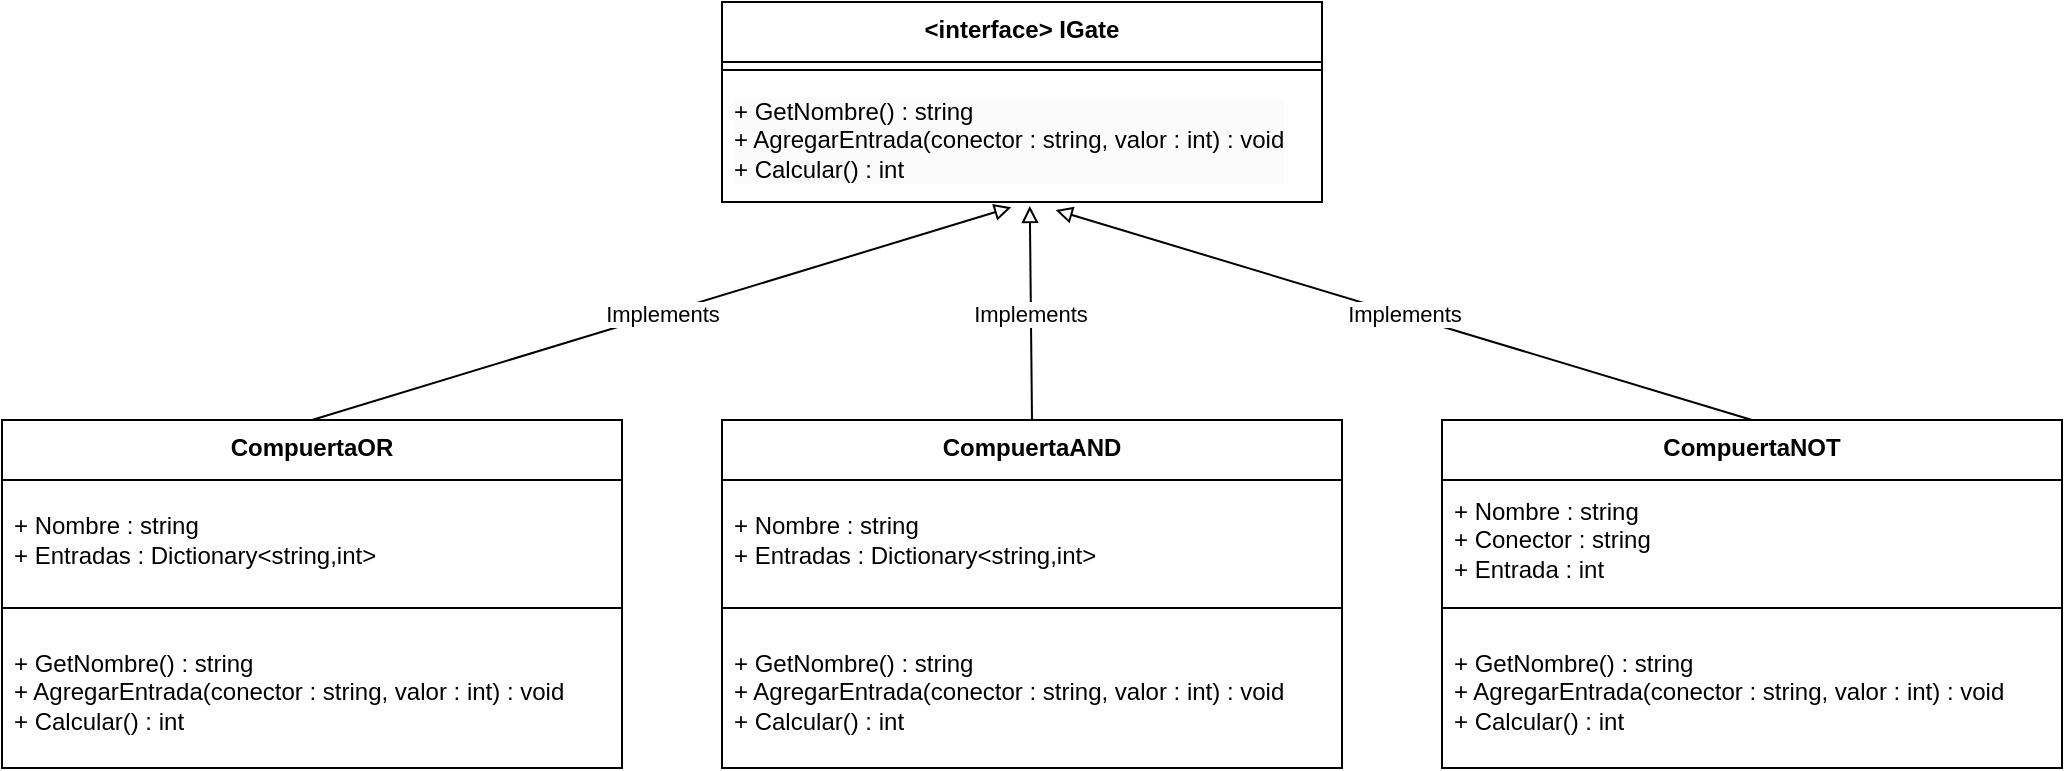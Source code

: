 <mxfile version="24.3.1" type="device">
  <diagram name="Página-1" id="1KLmb5ahpds3tnqcnu3g">
    <mxGraphModel dx="1702" dy="474" grid="1" gridSize="10" guides="1" tooltips="1" connect="1" arrows="1" fold="1" page="1" pageScale="1" pageWidth="827" pageHeight="1169" math="0" shadow="0">
      <root>
        <mxCell id="0" />
        <mxCell id="1" parent="0" />
        <mxCell id="KcXMN87xt5VrhMj0AnKz-10" value="&lt;b&gt;CompuertaOR&lt;/b&gt;" style="swimlane;fontStyle=0;align=center;verticalAlign=top;childLayout=stackLayout;horizontal=1;startSize=30;horizontalStack=0;resizeParent=1;resizeParentMax=0;resizeLast=0;collapsible=0;marginBottom=0;html=1;whiteSpace=wrap;" parent="1" vertex="1">
          <mxGeometry x="-50" y="219" width="310" height="174" as="geometry" />
        </mxCell>
        <mxCell id="KcXMN87xt5VrhMj0AnKz-12" value="+ Nombre : string&lt;div&gt;+ Entradas : Dictionary&amp;lt;string,int&amp;gt;&lt;/div&gt;" style="text;html=1;strokeColor=none;fillColor=none;align=left;verticalAlign=middle;spacingLeft=4;spacingRight=4;overflow=hidden;rotatable=0;points=[[0,0.5],[1,0.5]];portConstraint=eastwest;whiteSpace=wrap;" parent="KcXMN87xt5VrhMj0AnKz-10" vertex="1">
          <mxGeometry y="30" width="310" height="60" as="geometry" />
        </mxCell>
        <mxCell id="KcXMN87xt5VrhMj0AnKz-15" value="" style="line;strokeWidth=1;fillColor=none;align=left;verticalAlign=bottom;spacingTop=-1;spacingLeft=3;spacingRight=3;rotatable=0;labelPosition=right;points=[];portConstraint=eastwest;" parent="KcXMN87xt5VrhMj0AnKz-10" vertex="1">
          <mxGeometry y="90" width="310" height="8" as="geometry" />
        </mxCell>
        <mxCell id="KcXMN87xt5VrhMj0AnKz-17" value="&lt;div&gt;+ GetNombre() : string&lt;/div&gt;&lt;div&gt;+ AgregarEntrada(conector : string, valor : int) : void&lt;/div&gt;&lt;div&gt;+ Calcular() : int&lt;/div&gt;" style="text;html=1;strokeColor=none;fillColor=none;align=left;verticalAlign=middle;spacingLeft=4;spacingRight=4;overflow=hidden;rotatable=0;points=[[0,0.5],[1,0.5]];portConstraint=eastwest;whiteSpace=wrap;" parent="KcXMN87xt5VrhMj0AnKz-10" vertex="1">
          <mxGeometry y="98" width="310" height="76" as="geometry" />
        </mxCell>
        <mxCell id="hK59LdSfps5EMtFGtI8E-1" value="&lt;b&gt;&amp;lt;interface&amp;gt; IGate&lt;/b&gt;" style="swimlane;fontStyle=0;align=center;verticalAlign=top;childLayout=stackLayout;horizontal=1;startSize=30;horizontalStack=0;resizeParent=1;resizeParentMax=0;resizeLast=0;collapsible=0;marginBottom=0;html=1;whiteSpace=wrap;" vertex="1" parent="1">
          <mxGeometry x="310" y="10" width="300" height="100" as="geometry" />
        </mxCell>
        <mxCell id="hK59LdSfps5EMtFGtI8E-5" value="" style="line;strokeWidth=1;fillColor=none;align=left;verticalAlign=top;spacingTop=-1;spacingLeft=3;spacingRight=3;rotatable=0;labelPosition=right;points=[];portConstraint=eastwest;horizontal=1;" vertex="1" parent="hK59LdSfps5EMtFGtI8E-1">
          <mxGeometry y="30" width="300" height="8" as="geometry" />
        </mxCell>
        <mxCell id="hK59LdSfps5EMtFGtI8E-7" value="&lt;div style=&quot;forced-color-adjust: none; color: rgb(0, 0, 0); font-family: Helvetica; font-size: 12px; font-style: normal; font-variant-ligatures: normal; font-variant-caps: normal; font-weight: 400; letter-spacing: normal; orphans: 2; text-align: left; text-indent: 0px; text-transform: none; widows: 2; word-spacing: 0px; -webkit-text-stroke-width: 0px; white-space: normal; background-color: rgb(251, 251, 251); text-decoration-thickness: initial; text-decoration-style: initial; text-decoration-color: initial;&quot;&gt;+ GetNombre() : string&lt;/div&gt;&lt;div style=&quot;forced-color-adjust: none; color: rgb(0, 0, 0); font-family: Helvetica; font-size: 12px; font-style: normal; font-variant-ligatures: normal; font-variant-caps: normal; font-weight: 400; letter-spacing: normal; orphans: 2; text-align: left; text-indent: 0px; text-transform: none; widows: 2; word-spacing: 0px; -webkit-text-stroke-width: 0px; white-space: normal; background-color: rgb(251, 251, 251); text-decoration-thickness: initial; text-decoration-style: initial; text-decoration-color: initial;&quot;&gt;+ AgregarEntrada(conector : string, valor : int) : void&lt;/div&gt;&lt;div style=&quot;forced-color-adjust: none; color: rgb(0, 0, 0); font-family: Helvetica; font-size: 12px; font-style: normal; font-variant-ligatures: normal; font-variant-caps: normal; font-weight: 400; letter-spacing: normal; orphans: 2; text-align: left; text-indent: 0px; text-transform: none; widows: 2; word-spacing: 0px; -webkit-text-stroke-width: 0px; white-space: normal; background-color: rgb(251, 251, 251); text-decoration-thickness: initial; text-decoration-style: initial; text-decoration-color: initial;&quot;&gt;+ Calcular() : int&lt;/div&gt;" style="text;html=1;strokeColor=none;fillColor=none;align=left;verticalAlign=middle;spacingLeft=4;spacingRight=4;overflow=hidden;rotatable=0;points=[[0,0.5],[1,0.5]];portConstraint=eastwest;whiteSpace=wrap;" vertex="1" parent="hK59LdSfps5EMtFGtI8E-1">
          <mxGeometry y="38" width="300" height="62" as="geometry" />
        </mxCell>
        <mxCell id="hK59LdSfps5EMtFGtI8E-8" value="&lt;b&gt;CompuertaAND&lt;/b&gt;" style="swimlane;fontStyle=0;align=center;verticalAlign=top;childLayout=stackLayout;horizontal=1;startSize=30;horizontalStack=0;resizeParent=1;resizeParentMax=0;resizeLast=0;collapsible=0;marginBottom=0;html=1;whiteSpace=wrap;" vertex="1" parent="1">
          <mxGeometry x="310" y="219" width="310" height="174" as="geometry" />
        </mxCell>
        <mxCell id="hK59LdSfps5EMtFGtI8E-9" value="+ Nombre : string&lt;div&gt;+ Entradas : Dictionary&amp;lt;string,int&amp;gt;&lt;/div&gt;" style="text;html=1;strokeColor=none;fillColor=none;align=left;verticalAlign=middle;spacingLeft=4;spacingRight=4;overflow=hidden;rotatable=0;points=[[0,0.5],[1,0.5]];portConstraint=eastwest;whiteSpace=wrap;" vertex="1" parent="hK59LdSfps5EMtFGtI8E-8">
          <mxGeometry y="30" width="310" height="60" as="geometry" />
        </mxCell>
        <mxCell id="hK59LdSfps5EMtFGtI8E-10" value="" style="line;strokeWidth=1;fillColor=none;align=left;verticalAlign=bottom;spacingTop=-1;spacingLeft=3;spacingRight=3;rotatable=0;labelPosition=right;points=[];portConstraint=eastwest;" vertex="1" parent="hK59LdSfps5EMtFGtI8E-8">
          <mxGeometry y="90" width="310" height="8" as="geometry" />
        </mxCell>
        <mxCell id="hK59LdSfps5EMtFGtI8E-11" value="&lt;div&gt;+ GetNombre() : string&lt;/div&gt;&lt;div&gt;+ AgregarEntrada(conector : string, valor : int) : void&lt;/div&gt;&lt;div&gt;+ Calcular() : int&lt;/div&gt;" style="text;html=1;strokeColor=none;fillColor=none;align=left;verticalAlign=middle;spacingLeft=4;spacingRight=4;overflow=hidden;rotatable=0;points=[[0,0.5],[1,0.5]];portConstraint=eastwest;whiteSpace=wrap;" vertex="1" parent="hK59LdSfps5EMtFGtI8E-8">
          <mxGeometry y="98" width="310" height="76" as="geometry" />
        </mxCell>
        <mxCell id="hK59LdSfps5EMtFGtI8E-12" value="&lt;b&gt;CompuertaNOT&lt;/b&gt;" style="swimlane;fontStyle=0;align=center;verticalAlign=top;childLayout=stackLayout;horizontal=1;startSize=30;horizontalStack=0;resizeParent=1;resizeParentMax=0;resizeLast=0;collapsible=0;marginBottom=0;html=1;whiteSpace=wrap;" vertex="1" parent="1">
          <mxGeometry x="670" y="219" width="310" height="174" as="geometry" />
        </mxCell>
        <mxCell id="hK59LdSfps5EMtFGtI8E-13" value="+ Nombre : string&lt;div&gt;+ Conector : string&lt;/div&gt;&lt;div&gt;+ Entrada : int&lt;/div&gt;" style="text;html=1;strokeColor=none;fillColor=none;align=left;verticalAlign=middle;spacingLeft=4;spacingRight=4;overflow=hidden;rotatable=0;points=[[0,0.5],[1,0.5]];portConstraint=eastwest;whiteSpace=wrap;" vertex="1" parent="hK59LdSfps5EMtFGtI8E-12">
          <mxGeometry y="30" width="310" height="60" as="geometry" />
        </mxCell>
        <mxCell id="hK59LdSfps5EMtFGtI8E-14" value="" style="line;strokeWidth=1;fillColor=none;align=left;verticalAlign=bottom;spacingTop=-1;spacingLeft=3;spacingRight=3;rotatable=0;labelPosition=right;points=[];portConstraint=eastwest;" vertex="1" parent="hK59LdSfps5EMtFGtI8E-12">
          <mxGeometry y="90" width="310" height="8" as="geometry" />
        </mxCell>
        <mxCell id="hK59LdSfps5EMtFGtI8E-15" value="&lt;div&gt;+ GetNombre() : string&lt;/div&gt;&lt;div&gt;+ AgregarEntrada(conector : string, valor : int) : void&lt;/div&gt;&lt;div&gt;+ Calcular() : int&lt;/div&gt;" style="text;html=1;strokeColor=none;fillColor=none;align=left;verticalAlign=middle;spacingLeft=4;spacingRight=4;overflow=hidden;rotatable=0;points=[[0,0.5],[1,0.5]];portConstraint=eastwest;whiteSpace=wrap;" vertex="1" parent="hK59LdSfps5EMtFGtI8E-12">
          <mxGeometry y="98" width="310" height="76" as="geometry" />
        </mxCell>
        <mxCell id="hK59LdSfps5EMtFGtI8E-16" value="Implements" style="endArrow=block;html=1;rounded=0;exitX=0.5;exitY=0;exitDx=0;exitDy=0;endFill=0;entryX=0.482;entryY=1.043;entryDx=0;entryDy=0;entryPerimeter=0;" edge="1" parent="1" source="KcXMN87xt5VrhMj0AnKz-10" target="hK59LdSfps5EMtFGtI8E-7">
          <mxGeometry width="50" height="50" relative="1" as="geometry">
            <mxPoint x="450" y="300" as="sourcePoint" />
            <mxPoint x="450" y="120" as="targetPoint" />
          </mxGeometry>
        </mxCell>
        <mxCell id="hK59LdSfps5EMtFGtI8E-17" value="Implements" style="endArrow=block;html=1;rounded=0;exitX=0.5;exitY=0;exitDx=0;exitDy=0;entryX=0.513;entryY=1.032;entryDx=0;entryDy=0;entryPerimeter=0;endFill=0;" edge="1" parent="1" source="hK59LdSfps5EMtFGtI8E-8" target="hK59LdSfps5EMtFGtI8E-7">
          <mxGeometry width="50" height="50" relative="1" as="geometry">
            <mxPoint x="480" y="200" as="sourcePoint" />
            <mxPoint x="530" y="150" as="targetPoint" />
          </mxGeometry>
        </mxCell>
        <mxCell id="hK59LdSfps5EMtFGtI8E-18" value="Implements" style="endArrow=block;html=1;rounded=0;exitX=0.5;exitY=0;exitDx=0;exitDy=0;entryX=0.556;entryY=1.065;entryDx=0;entryDy=0;entryPerimeter=0;endFill=0;" edge="1" parent="1" source="hK59LdSfps5EMtFGtI8E-12" target="hK59LdSfps5EMtFGtI8E-7">
          <mxGeometry width="50" height="50" relative="1" as="geometry">
            <mxPoint x="450" y="240" as="sourcePoint" />
            <mxPoint x="500" y="190" as="targetPoint" />
          </mxGeometry>
        </mxCell>
      </root>
    </mxGraphModel>
  </diagram>
</mxfile>
